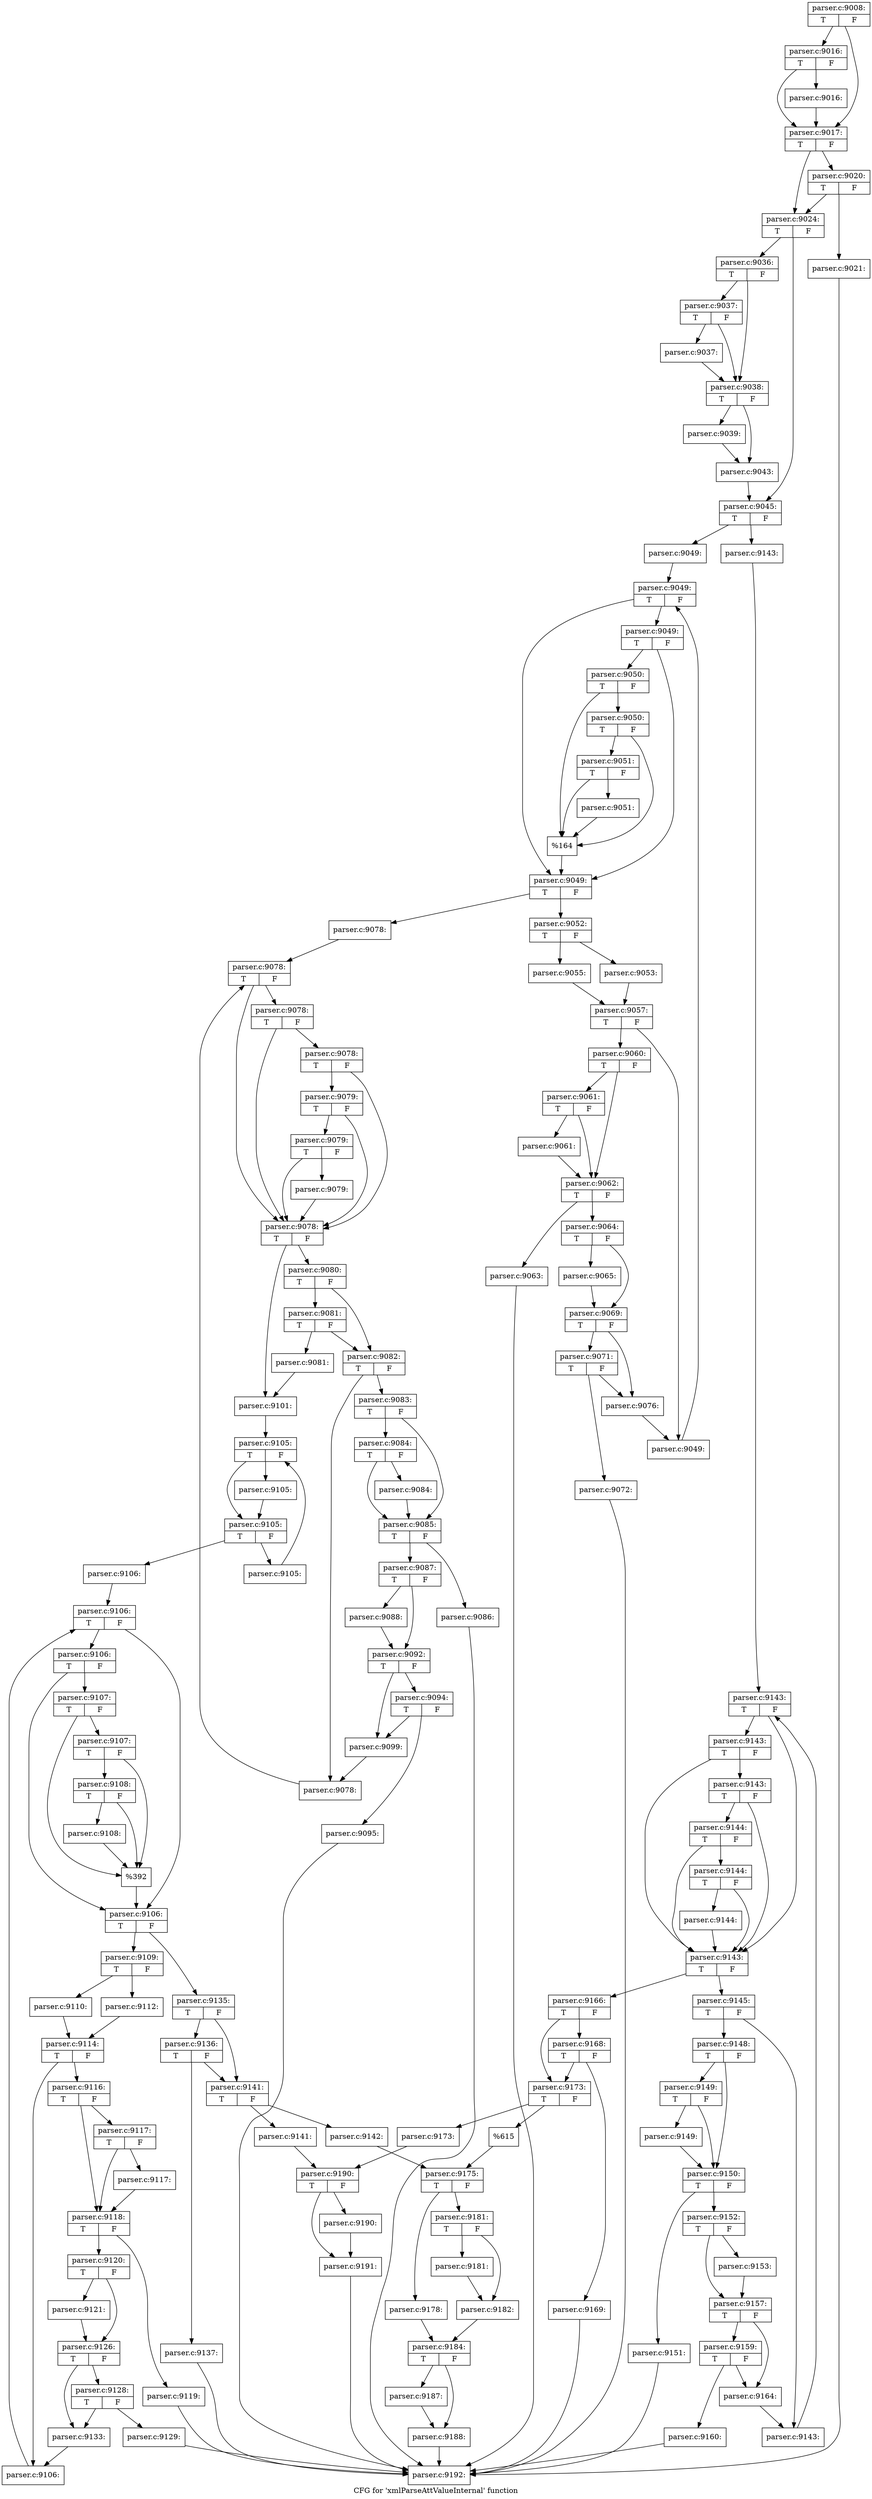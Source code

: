 digraph "CFG for 'xmlParseAttValueInternal' function" {
	label="CFG for 'xmlParseAttValueInternal' function";

	Node0x6185da0 [shape=record,label="{parser.c:9008:|{<s0>T|<s1>F}}"];
	Node0x6185da0 -> Node0x61886b0;
	Node0x6185da0 -> Node0x6188660;
	Node0x61886b0 [shape=record,label="{parser.c:9016:|{<s0>T|<s1>F}}"];
	Node0x61886b0 -> Node0x6188610;
	Node0x61886b0 -> Node0x6188660;
	Node0x6188610 [shape=record,label="{parser.c:9016:}"];
	Node0x6188610 -> Node0x6188660;
	Node0x6188660 [shape=record,label="{parser.c:9017:|{<s0>T|<s1>F}}"];
	Node0x6188660 -> Node0x6189e80;
	Node0x6188660 -> Node0x6189e30;
	Node0x6189e80 [shape=record,label="{parser.c:9020:|{<s0>T|<s1>F}}"];
	Node0x6189e80 -> Node0x6189de0;
	Node0x6189e80 -> Node0x6189e30;
	Node0x6189de0 [shape=record,label="{parser.c:9021:}"];
	Node0x6189de0 -> Node0x6186850;
	Node0x6189e30 [shape=record,label="{parser.c:9024:|{<s0>T|<s1>F}}"];
	Node0x6189e30 -> Node0x618b620;
	Node0x6189e30 -> Node0x618b670;
	Node0x618b620 [shape=record,label="{parser.c:9036:|{<s0>T|<s1>F}}"];
	Node0x618b620 -> Node0x618c0e0;
	Node0x618b620 -> Node0x618c090;
	Node0x618c0e0 [shape=record,label="{parser.c:9037:|{<s0>T|<s1>F}}"];
	Node0x618c0e0 -> Node0x618c040;
	Node0x618c0e0 -> Node0x618c090;
	Node0x618c040 [shape=record,label="{parser.c:9037:}"];
	Node0x618c040 -> Node0x618c090;
	Node0x618c090 [shape=record,label="{parser.c:9038:|{<s0>T|<s1>F}}"];
	Node0x618c090 -> Node0x618ccd0;
	Node0x618c090 -> Node0x618cd20;
	Node0x618ccd0 [shape=record,label="{parser.c:9039:}"];
	Node0x618ccd0 -> Node0x618cd20;
	Node0x618cd20 [shape=record,label="{parser.c:9043:}"];
	Node0x618cd20 -> Node0x618b670;
	Node0x618b670 [shape=record,label="{parser.c:9045:|{<s0>T|<s1>F}}"];
	Node0x618b670 -> Node0x618e6b0;
	Node0x618b670 -> Node0x618e750;
	Node0x618e6b0 [shape=record,label="{parser.c:9049:}"];
	Node0x618e6b0 -> Node0x618e9e0;
	Node0x618e9e0 [shape=record,label="{parser.c:9049:|{<s0>T|<s1>F}}"];
	Node0x618e9e0 -> Node0x618ed20;
	Node0x618e9e0 -> Node0x618ec80;
	Node0x618ed20 [shape=record,label="{parser.c:9049:|{<s0>T|<s1>F}}"];
	Node0x618ed20 -> Node0x618ecd0;
	Node0x618ed20 -> Node0x618ec80;
	Node0x618ecd0 [shape=record,label="{parser.c:9050:|{<s0>T|<s1>F}}"];
	Node0x618ecd0 -> Node0x618f3c0;
	Node0x618ecd0 -> Node0x618f4e0;
	Node0x618f4e0 [shape=record,label="{parser.c:9050:|{<s0>T|<s1>F}}"];
	Node0x618f4e0 -> Node0x618f3c0;
	Node0x618f4e0 -> Node0x618f460;
	Node0x618f460 [shape=record,label="{parser.c:9051:|{<s0>T|<s1>F}}"];
	Node0x618f460 -> Node0x618f3c0;
	Node0x618f460 -> Node0x618f410;
	Node0x618f410 [shape=record,label="{parser.c:9051:}"];
	Node0x618f410 -> Node0x618f3c0;
	Node0x618f3c0 [shape=record,label="{%164}"];
	Node0x618f3c0 -> Node0x618ec80;
	Node0x618ec80 [shape=record,label="{parser.c:9049:|{<s0>T|<s1>F}}"];
	Node0x618ec80 -> Node0x618f310;
	Node0x618ec80 -> Node0x618ec00;
	Node0x618f310 [shape=record,label="{parser.c:9052:|{<s0>T|<s1>F}}"];
	Node0x618f310 -> Node0x618fe90;
	Node0x618f310 -> Node0x6190580;
	Node0x618fe90 [shape=record,label="{parser.c:9053:}"];
	Node0x618fe90 -> Node0x6190530;
	Node0x6190580 [shape=record,label="{parser.c:9055:}"];
	Node0x6190580 -> Node0x6190530;
	Node0x6190530 [shape=record,label="{parser.c:9057:|{<s0>T|<s1>F}}"];
	Node0x6190530 -> Node0x6191360;
	Node0x6190530 -> Node0x61913b0;
	Node0x6191360 [shape=record,label="{parser.c:9060:|{<s0>T|<s1>F}}"];
	Node0x6191360 -> Node0x6191e20;
	Node0x6191360 -> Node0x6191dd0;
	Node0x6191e20 [shape=record,label="{parser.c:9061:|{<s0>T|<s1>F}}"];
	Node0x6191e20 -> Node0x6191d80;
	Node0x6191e20 -> Node0x6191dd0;
	Node0x6191d80 [shape=record,label="{parser.c:9061:}"];
	Node0x6191d80 -> Node0x6191dd0;
	Node0x6191dd0 [shape=record,label="{parser.c:9062:|{<s0>T|<s1>F}}"];
	Node0x6191dd0 -> Node0x6192a10;
	Node0x6191dd0 -> Node0x6192a60;
	Node0x6192a10 [shape=record,label="{parser.c:9063:}"];
	Node0x6192a10 -> Node0x6186850;
	Node0x6192a60 [shape=record,label="{parser.c:9064:|{<s0>T|<s1>F}}"];
	Node0x6192a60 -> Node0x6192ff0;
	Node0x6192a60 -> Node0x6193040;
	Node0x6192ff0 [shape=record,label="{parser.c:9065:}"];
	Node0x6192ff0 -> Node0x6193040;
	Node0x6193040 [shape=record,label="{parser.c:9069:|{<s0>T|<s1>F}}"];
	Node0x6193040 -> Node0x6194980;
	Node0x6193040 -> Node0x6194930;
	Node0x6194980 [shape=record,label="{parser.c:9071:|{<s0>T|<s1>F}}"];
	Node0x6194980 -> Node0x61948e0;
	Node0x6194980 -> Node0x6194930;
	Node0x61948e0 [shape=record,label="{parser.c:9072:}"];
	Node0x61948e0 -> Node0x6186850;
	Node0x6194930 [shape=record,label="{parser.c:9076:}"];
	Node0x6194930 -> Node0x61913b0;
	Node0x61913b0 [shape=record,label="{parser.c:9049:}"];
	Node0x61913b0 -> Node0x618e9e0;
	Node0x618ec00 [shape=record,label="{parser.c:9078:}"];
	Node0x618ec00 -> Node0x6195a20;
	Node0x6195a20 [shape=record,label="{parser.c:9078:|{<s0>T|<s1>F}}"];
	Node0x6195a20 -> Node0x6195ee0;
	Node0x6195a20 -> Node0x6195cc0;
	Node0x6195ee0 [shape=record,label="{parser.c:9078:|{<s0>T|<s1>F}}"];
	Node0x6195ee0 -> Node0x6195e60;
	Node0x6195ee0 -> Node0x6195cc0;
	Node0x6195e60 [shape=record,label="{parser.c:9078:|{<s0>T|<s1>F}}"];
	Node0x6195e60 -> Node0x6195de0;
	Node0x6195e60 -> Node0x6195cc0;
	Node0x6195de0 [shape=record,label="{parser.c:9079:|{<s0>T|<s1>F}}"];
	Node0x6195de0 -> Node0x6195d60;
	Node0x6195de0 -> Node0x6195cc0;
	Node0x6195d60 [shape=record,label="{parser.c:9079:|{<s0>T|<s1>F}}"];
	Node0x6195d60 -> Node0x6195d10;
	Node0x6195d60 -> Node0x6195cc0;
	Node0x6195d10 [shape=record,label="{parser.c:9079:}"];
	Node0x6195d10 -> Node0x6195cc0;
	Node0x6195cc0 [shape=record,label="{parser.c:9078:|{<s0>T|<s1>F}}"];
	Node0x6195cc0 -> Node0x6196da0;
	Node0x6195cc0 -> Node0x6195c40;
	Node0x6196da0 [shape=record,label="{parser.c:9080:|{<s0>T|<s1>F}}"];
	Node0x6196da0 -> Node0x6197620;
	Node0x6196da0 -> Node0x61975d0;
	Node0x6197620 [shape=record,label="{parser.c:9081:|{<s0>T|<s1>F}}"];
	Node0x6197620 -> Node0x6197580;
	Node0x6197620 -> Node0x61975d0;
	Node0x6197580 [shape=record,label="{parser.c:9081:}"];
	Node0x6197580 -> Node0x6195c40;
	Node0x61975d0 [shape=record,label="{parser.c:9082:|{<s0>T|<s1>F}}"];
	Node0x61975d0 -> Node0x6197f50;
	Node0x61975d0 -> Node0x6197fa0;
	Node0x6197f50 [shape=record,label="{parser.c:9083:|{<s0>T|<s1>F}}"];
	Node0x6197f50 -> Node0x61989a0;
	Node0x6197f50 -> Node0x6198950;
	Node0x61989a0 [shape=record,label="{parser.c:9084:|{<s0>T|<s1>F}}"];
	Node0x61989a0 -> Node0x6198900;
	Node0x61989a0 -> Node0x6198950;
	Node0x6198900 [shape=record,label="{parser.c:9084:}"];
	Node0x6198900 -> Node0x6198950;
	Node0x6198950 [shape=record,label="{parser.c:9085:|{<s0>T|<s1>F}}"];
	Node0x6198950 -> Node0x6199590;
	Node0x6198950 -> Node0x61995e0;
	Node0x6199590 [shape=record,label="{parser.c:9086:}"];
	Node0x6199590 -> Node0x6186850;
	Node0x61995e0 [shape=record,label="{parser.c:9087:|{<s0>T|<s1>F}}"];
	Node0x61995e0 -> Node0x6199b70;
	Node0x61995e0 -> Node0x6199bc0;
	Node0x6199b70 [shape=record,label="{parser.c:9088:}"];
	Node0x6199b70 -> Node0x6199bc0;
	Node0x6199bc0 [shape=record,label="{parser.c:9092:|{<s0>T|<s1>F}}"];
	Node0x6199bc0 -> Node0x619b500;
	Node0x6199bc0 -> Node0x619b4b0;
	Node0x619b500 [shape=record,label="{parser.c:9094:|{<s0>T|<s1>F}}"];
	Node0x619b500 -> Node0x619b460;
	Node0x619b500 -> Node0x619b4b0;
	Node0x619b460 [shape=record,label="{parser.c:9095:}"];
	Node0x619b460 -> Node0x6186850;
	Node0x619b4b0 [shape=record,label="{parser.c:9099:}"];
	Node0x619b4b0 -> Node0x6197fa0;
	Node0x6197fa0 [shape=record,label="{parser.c:9078:}"];
	Node0x6197fa0 -> Node0x6195a20;
	Node0x6195c40 [shape=record,label="{parser.c:9101:}"];
	Node0x6195c40 -> Node0x619c560;
	Node0x619c560 [shape=record,label="{parser.c:9105:|{<s0>T|<s1>F}}"];
	Node0x619c560 -> Node0x619c850;
	Node0x619c560 -> Node0x619c800;
	Node0x619c850 [shape=record,label="{parser.c:9105:}"];
	Node0x619c850 -> Node0x619c800;
	Node0x619c800 [shape=record,label="{parser.c:9105:|{<s0>T|<s1>F}}"];
	Node0x619c800 -> Node0x619cec0;
	Node0x619c800 -> Node0x619c780;
	Node0x619cec0 [shape=record,label="{parser.c:9105:}"];
	Node0x619cec0 -> Node0x619c560;
	Node0x619c780 [shape=record,label="{parser.c:9106:}"];
	Node0x619c780 -> Node0x619d170;
	Node0x619d170 [shape=record,label="{parser.c:9106:|{<s0>T|<s1>F}}"];
	Node0x619d170 -> Node0x619d4b0;
	Node0x619d170 -> Node0x619d410;
	Node0x619d4b0 [shape=record,label="{parser.c:9106:|{<s0>T|<s1>F}}"];
	Node0x619d4b0 -> Node0x619d460;
	Node0x619d4b0 -> Node0x619d410;
	Node0x619d460 [shape=record,label="{parser.c:9107:|{<s0>T|<s1>F}}"];
	Node0x619d460 -> Node0x619db50;
	Node0x619d460 -> Node0x619dc70;
	Node0x619dc70 [shape=record,label="{parser.c:9107:|{<s0>T|<s1>F}}"];
	Node0x619dc70 -> Node0x619db50;
	Node0x619dc70 -> Node0x619dbf0;
	Node0x619dbf0 [shape=record,label="{parser.c:9108:|{<s0>T|<s1>F}}"];
	Node0x619dbf0 -> Node0x619db50;
	Node0x619dbf0 -> Node0x619dba0;
	Node0x619dba0 [shape=record,label="{parser.c:9108:}"];
	Node0x619dba0 -> Node0x619db50;
	Node0x619db50 [shape=record,label="{%392}"];
	Node0x619db50 -> Node0x619d410;
	Node0x619d410 [shape=record,label="{parser.c:9106:|{<s0>T|<s1>F}}"];
	Node0x619d410 -> Node0x619daa0;
	Node0x619d410 -> Node0x619d390;
	Node0x619daa0 [shape=record,label="{parser.c:9109:|{<s0>T|<s1>F}}"];
	Node0x619daa0 -> Node0x619e620;
	Node0x619daa0 -> Node0x619ed10;
	Node0x619e620 [shape=record,label="{parser.c:9110:}"];
	Node0x619e620 -> Node0x619ecc0;
	Node0x619ed10 [shape=record,label="{parser.c:9112:}"];
	Node0x619ed10 -> Node0x619ecc0;
	Node0x619ecc0 [shape=record,label="{parser.c:9114:|{<s0>T|<s1>F}}"];
	Node0x619ecc0 -> Node0x619f9b0;
	Node0x619ecc0 -> Node0x619fa00;
	Node0x619f9b0 [shape=record,label="{parser.c:9116:|{<s0>T|<s1>F}}"];
	Node0x619f9b0 -> Node0x61a0470;
	Node0x619f9b0 -> Node0x61a0420;
	Node0x61a0470 [shape=record,label="{parser.c:9117:|{<s0>T|<s1>F}}"];
	Node0x61a0470 -> Node0x61a03d0;
	Node0x61a0470 -> Node0x61a0420;
	Node0x61a03d0 [shape=record,label="{parser.c:9117:}"];
	Node0x61a03d0 -> Node0x61a0420;
	Node0x61a0420 [shape=record,label="{parser.c:9118:|{<s0>T|<s1>F}}"];
	Node0x61a0420 -> Node0x61a1060;
	Node0x61a0420 -> Node0x61a10b0;
	Node0x61a1060 [shape=record,label="{parser.c:9119:}"];
	Node0x61a1060 -> Node0x6186850;
	Node0x61a10b0 [shape=record,label="{parser.c:9120:|{<s0>T|<s1>F}}"];
	Node0x61a10b0 -> Node0x61a1640;
	Node0x61a10b0 -> Node0x61a1690;
	Node0x61a1640 [shape=record,label="{parser.c:9121:}"];
	Node0x61a1640 -> Node0x61a1690;
	Node0x61a1690 [shape=record,label="{parser.c:9126:|{<s0>T|<s1>F}}"];
	Node0x61a1690 -> Node0x61a3290;
	Node0x61a1690 -> Node0x61a3240;
	Node0x61a3290 [shape=record,label="{parser.c:9128:|{<s0>T|<s1>F}}"];
	Node0x61a3290 -> Node0x61a31f0;
	Node0x61a3290 -> Node0x61a3240;
	Node0x61a31f0 [shape=record,label="{parser.c:9129:}"];
	Node0x61a31f0 -> Node0x6186850;
	Node0x61a3240 [shape=record,label="{parser.c:9133:}"];
	Node0x61a3240 -> Node0x619fa00;
	Node0x619fa00 [shape=record,label="{parser.c:9106:}"];
	Node0x619fa00 -> Node0x619d170;
	Node0x619d390 [shape=record,label="{parser.c:9135:|{<s0>T|<s1>F}}"];
	Node0x619d390 -> Node0x61a4290;
	Node0x619d390 -> Node0x61a4240;
	Node0x61a4290 [shape=record,label="{parser.c:9136:|{<s0>T|<s1>F}}"];
	Node0x61a4290 -> Node0x61a41f0;
	Node0x61a4290 -> Node0x61a4240;
	Node0x61a41f0 [shape=record,label="{parser.c:9137:}"];
	Node0x61a41f0 -> Node0x6186850;
	Node0x61a4240 [shape=record,label="{parser.c:9141:|{<s0>T|<s1>F}}"];
	Node0x61a4240 -> Node0x61a5070;
	Node0x61a4240 -> Node0x61a50c0;
	Node0x61a5070 [shape=record,label="{parser.c:9141:}"];
	Node0x61a5070 -> Node0x61a5430;
	Node0x61a50c0 [shape=record,label="{parser.c:9142:}"];
	Node0x61a50c0 -> Node0x618e700;
	Node0x618e750 [shape=record,label="{parser.c:9143:}"];
	Node0x618e750 -> Node0x61a5f50;
	Node0x61a5f50 [shape=record,label="{parser.c:9143:|{<s0>T|<s1>F}}"];
	Node0x61a5f50 -> Node0x61a6410;
	Node0x61a5f50 -> Node0x61a61f0;
	Node0x61a6410 [shape=record,label="{parser.c:9143:|{<s0>T|<s1>F}}"];
	Node0x61a6410 -> Node0x61a6390;
	Node0x61a6410 -> Node0x61a61f0;
	Node0x61a6390 [shape=record,label="{parser.c:9143:|{<s0>T|<s1>F}}"];
	Node0x61a6390 -> Node0x61a6310;
	Node0x61a6390 -> Node0x61a61f0;
	Node0x61a6310 [shape=record,label="{parser.c:9144:|{<s0>T|<s1>F}}"];
	Node0x61a6310 -> Node0x61a6290;
	Node0x61a6310 -> Node0x61a61f0;
	Node0x61a6290 [shape=record,label="{parser.c:9144:|{<s0>T|<s1>F}}"];
	Node0x61a6290 -> Node0x61a6240;
	Node0x61a6290 -> Node0x61a61f0;
	Node0x61a6240 [shape=record,label="{parser.c:9144:}"];
	Node0x61a6240 -> Node0x61a61f0;
	Node0x61a61f0 [shape=record,label="{parser.c:9143:|{<s0>T|<s1>F}}"];
	Node0x61a61f0 -> Node0x61a72d0;
	Node0x61a61f0 -> Node0x61a6170;
	Node0x61a72d0 [shape=record,label="{parser.c:9145:|{<s0>T|<s1>F}}"];
	Node0x61a72d0 -> Node0x61a7c80;
	Node0x61a72d0 -> Node0x61a7cd0;
	Node0x61a7c80 [shape=record,label="{parser.c:9148:|{<s0>T|<s1>F}}"];
	Node0x61a7c80 -> Node0x61a86d0;
	Node0x61a7c80 -> Node0x61a8680;
	Node0x61a86d0 [shape=record,label="{parser.c:9149:|{<s0>T|<s1>F}}"];
	Node0x61a86d0 -> Node0x61a8630;
	Node0x61a86d0 -> Node0x61a8680;
	Node0x61a8630 [shape=record,label="{parser.c:9149:}"];
	Node0x61a8630 -> Node0x61a8680;
	Node0x61a8680 [shape=record,label="{parser.c:9150:|{<s0>T|<s1>F}}"];
	Node0x61a8680 -> Node0x61a92c0;
	Node0x61a8680 -> Node0x61a9310;
	Node0x61a92c0 [shape=record,label="{parser.c:9151:}"];
	Node0x61a92c0 -> Node0x6186850;
	Node0x61a9310 [shape=record,label="{parser.c:9152:|{<s0>T|<s1>F}}"];
	Node0x61a9310 -> Node0x61a98a0;
	Node0x61a9310 -> Node0x61a98f0;
	Node0x61a98a0 [shape=record,label="{parser.c:9153:}"];
	Node0x61a98a0 -> Node0x61a98f0;
	Node0x61a98f0 [shape=record,label="{parser.c:9157:|{<s0>T|<s1>F}}"];
	Node0x61a98f0 -> Node0x61ab230;
	Node0x61a98f0 -> Node0x61ab1e0;
	Node0x61ab230 [shape=record,label="{parser.c:9159:|{<s0>T|<s1>F}}"];
	Node0x61ab230 -> Node0x61ab190;
	Node0x61ab230 -> Node0x61ab1e0;
	Node0x61ab190 [shape=record,label="{parser.c:9160:}"];
	Node0x61ab190 -> Node0x6186850;
	Node0x61ab1e0 [shape=record,label="{parser.c:9164:}"];
	Node0x61ab1e0 -> Node0x61a7cd0;
	Node0x61a7cd0 [shape=record,label="{parser.c:9143:}"];
	Node0x61a7cd0 -> Node0x61a5f50;
	Node0x61a6170 [shape=record,label="{parser.c:9166:|{<s0>T|<s1>F}}"];
	Node0x61a6170 -> Node0x61ac3a0;
	Node0x61a6170 -> Node0x61ac350;
	Node0x61ac3a0 [shape=record,label="{parser.c:9168:|{<s0>T|<s1>F}}"];
	Node0x61ac3a0 -> Node0x61ac300;
	Node0x61ac3a0 -> Node0x61ac350;
	Node0x61ac300 [shape=record,label="{parser.c:9169:}"];
	Node0x61ac300 -> Node0x6186850;
	Node0x61ac350 [shape=record,label="{parser.c:9173:|{<s0>T|<s1>F}}"];
	Node0x61ac350 -> Node0x61ad180;
	Node0x61ac350 -> Node0x61ad1d0;
	Node0x61ad180 [shape=record,label="{parser.c:9173:}"];
	Node0x61ad180 -> Node0x61a5430;
	Node0x61ad1d0 [shape=record,label="{%615}"];
	Node0x61ad1d0 -> Node0x618e700;
	Node0x618e700 [shape=record,label="{parser.c:9175:|{<s0>T|<s1>F}}"];
	Node0x618e700 -> Node0x61adb80;
	Node0x618e700 -> Node0x61adc20;
	Node0x61adb80 [shape=record,label="{parser.c:9178:}"];
	Node0x61adb80 -> Node0x61adbd0;
	Node0x61adc20 [shape=record,label="{parser.c:9181:|{<s0>T|<s1>F}}"];
	Node0x61adc20 -> Node0x61ae6b0;
	Node0x61adc20 -> Node0x61ae700;
	Node0x61ae6b0 [shape=record,label="{parser.c:9181:}"];
	Node0x61ae6b0 -> Node0x61ae700;
	Node0x61ae700 [shape=record,label="{parser.c:9182:}"];
	Node0x61ae700 -> Node0x61adbd0;
	Node0x61adbd0 [shape=record,label="{parser.c:9184:|{<s0>T|<s1>F}}"];
	Node0x61adbd0 -> Node0x61afcc0;
	Node0x61adbd0 -> Node0x61afd10;
	Node0x61afcc0 [shape=record,label="{parser.c:9187:}"];
	Node0x61afcc0 -> Node0x61afd10;
	Node0x61afd10 [shape=record,label="{parser.c:9188:}"];
	Node0x61afd10 -> Node0x6186850;
	Node0x61a5430 [shape=record,label="{parser.c:9190:|{<s0>T|<s1>F}}"];
	Node0x61a5430 -> Node0x61b0340;
	Node0x61a5430 -> Node0x61b0390;
	Node0x61b0340 [shape=record,label="{parser.c:9190:}"];
	Node0x61b0340 -> Node0x61b0390;
	Node0x61b0390 [shape=record,label="{parser.c:9191:}"];
	Node0x61b0390 -> Node0x6186850;
	Node0x6186850 [shape=record,label="{parser.c:9192:}"];
}
